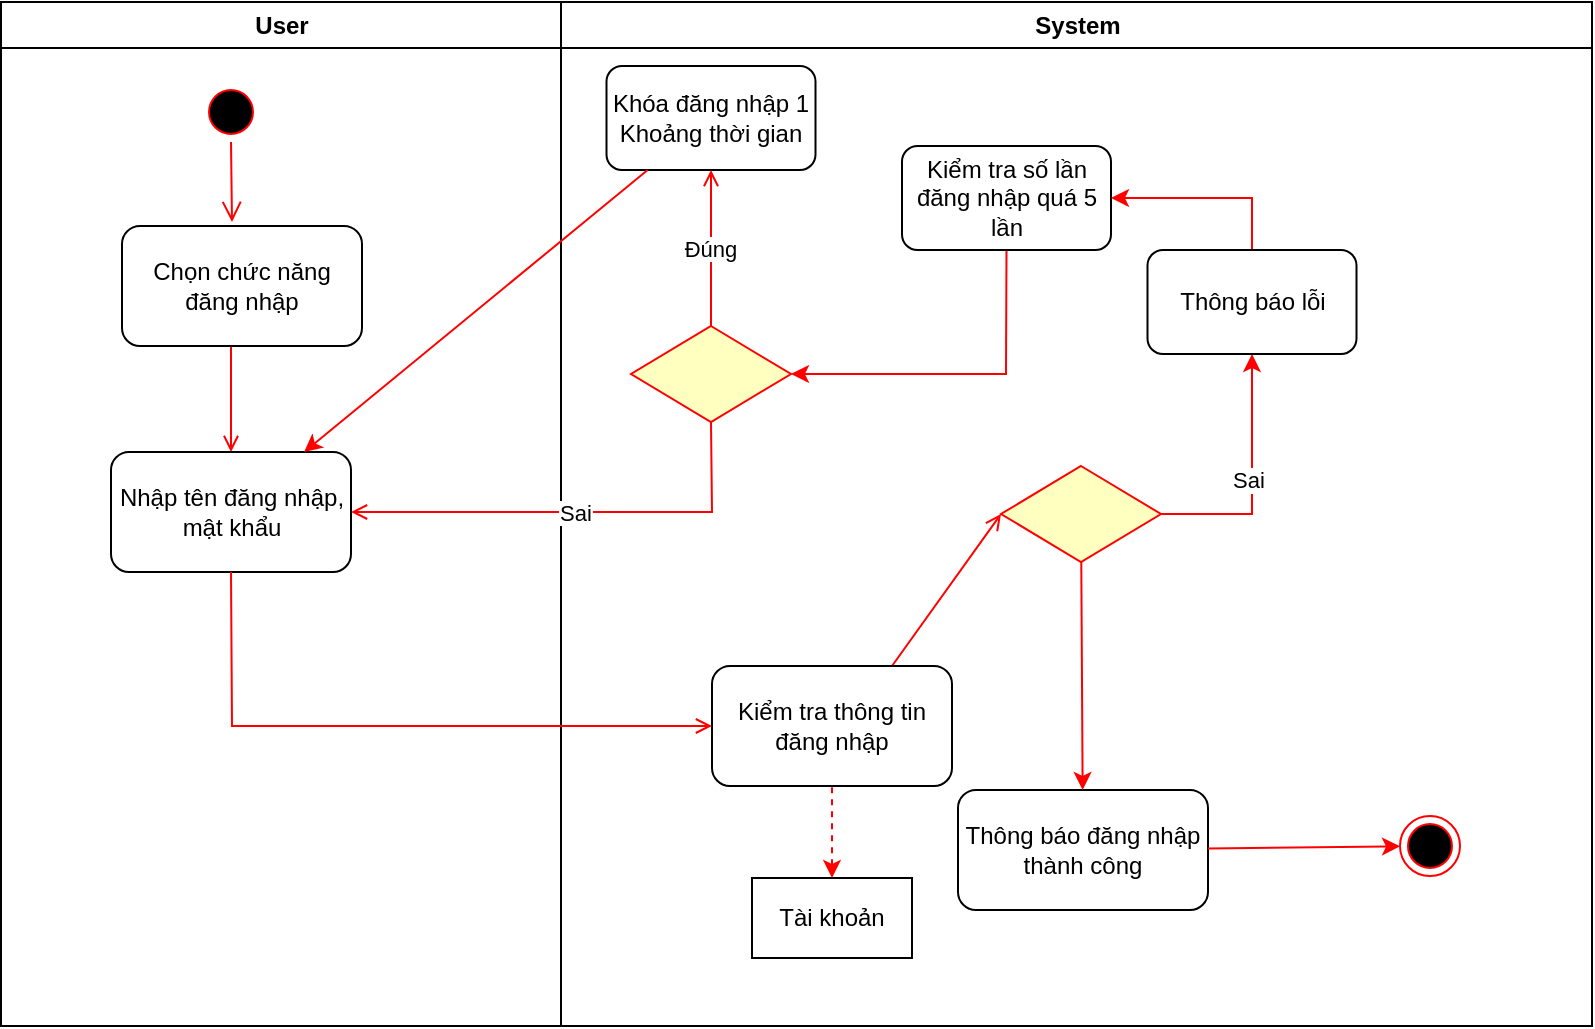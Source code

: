<mxfile version="26.0.4">
  <diagram name="Trang-1" id="LO_E3XcsnhlPlqwB2OKi">
    <mxGraphModel dx="1050" dy="621" grid="1" gridSize="10" guides="1" tooltips="1" connect="1" arrows="1" fold="1" page="1" pageScale="1" pageWidth="850" pageHeight="1100" math="0" shadow="0">
      <root>
        <mxCell id="0" />
        <mxCell id="1" parent="0" />
        <mxCell id="4E6QSzYFeRKYxd3-HQH2-66" value="User" style="swimlane;whiteSpace=wrap;fontStyle=1;swimlaneLine=1;rounded=0;shadow=0;glass=0;startSize=23;" parent="1" vertex="1">
          <mxGeometry x="174.5" y="138" width="280" height="512" as="geometry" />
        </mxCell>
        <mxCell id="4E6QSzYFeRKYxd3-HQH2-67" value="" style="ellipse;shape=startState;fillColor=#000000;strokeColor=#ff0000;" parent="4E6QSzYFeRKYxd3-HQH2-66" vertex="1">
          <mxGeometry x="100" y="40" width="30" height="30" as="geometry" />
        </mxCell>
        <mxCell id="4E6QSzYFeRKYxd3-HQH2-68" value="" style="edgeStyle=elbowEdgeStyle;elbow=horizontal;verticalAlign=bottom;endArrow=open;endSize=8;strokeColor=#FF0000;endFill=1;rounded=0;exitX=0.5;exitY=1;exitDx=0;exitDy=0;" parent="4E6QSzYFeRKYxd3-HQH2-66" source="4E6QSzYFeRKYxd3-HQH2-67" edge="1">
          <mxGeometry x="100" y="40" as="geometry">
            <mxPoint x="115.5" y="110" as="targetPoint" />
            <mxPoint x="145.5" y="92" as="sourcePoint" />
          </mxGeometry>
        </mxCell>
        <mxCell id="4E6QSzYFeRKYxd3-HQH2-69" value="" style="endArrow=open;strokeColor=#FF0000;endFill=1;rounded=0;entryX=0.5;entryY=0;entryDx=0;entryDy=0;" parent="4E6QSzYFeRKYxd3-HQH2-66" target="4E6QSzYFeRKYxd3-HQH2-71" edge="1">
          <mxGeometry relative="1" as="geometry">
            <mxPoint x="115" y="160" as="sourcePoint" />
            <mxPoint x="115" y="220" as="targetPoint" />
          </mxGeometry>
        </mxCell>
        <mxCell id="4E6QSzYFeRKYxd3-HQH2-70" value="Chọn chức năng đăng nhập" style="rounded=1;whiteSpace=wrap;html=1;" parent="4E6QSzYFeRKYxd3-HQH2-66" vertex="1">
          <mxGeometry x="60.5" y="112" width="120" height="60" as="geometry" />
        </mxCell>
        <mxCell id="4E6QSzYFeRKYxd3-HQH2-71" value="Nhập tên đăng nhập, mật khẩu" style="rounded=1;whiteSpace=wrap;html=1;" parent="4E6QSzYFeRKYxd3-HQH2-66" vertex="1">
          <mxGeometry x="55" y="225" width="120" height="60" as="geometry" />
        </mxCell>
        <mxCell id="4E6QSzYFeRKYxd3-HQH2-72" value="System" style="swimlane;whiteSpace=wrap" parent="1" vertex="1">
          <mxGeometry x="454.5" y="138" width="515.5" height="512" as="geometry" />
        </mxCell>
        <mxCell id="4E6QSzYFeRKYxd3-HQH2-73" value="" style="endArrow=open;strokeColor=#FF0000;endFill=1;rounded=0;exitX=0.75;exitY=0;exitDx=0;exitDy=0;entryX=0;entryY=0.5;entryDx=0;entryDy=0;" parent="4E6QSzYFeRKYxd3-HQH2-72" source="4E6QSzYFeRKYxd3-HQH2-82" target="Kgy73GTW713tXL6bE3ox-2" edge="1">
          <mxGeometry relative="1" as="geometry">
            <mxPoint x="130" y="253.148" as="sourcePoint" />
            <mxPoint x="355.5" y="332" as="targetPoint" />
          </mxGeometry>
        </mxCell>
        <mxCell id="4E6QSzYFeRKYxd3-HQH2-77" value="" style="endArrow=classic;html=1;rounded=0;fillColor=#e51400;strokeColor=light-dark(#FF0000,#EDEDED);exitX=0.5;exitY=1;exitDx=0;exitDy=0;entryX=1;entryY=0.5;entryDx=0;entryDy=0;" parent="4E6QSzYFeRKYxd3-HQH2-72" source="4E6QSzYFeRKYxd3-HQH2-78" target="Kgy73GTW713tXL6bE3ox-1" edge="1">
          <mxGeometry width="50" height="50" relative="1" as="geometry">
            <mxPoint x="195.5" y="152" as="sourcePoint" />
            <mxPoint x="122.25" y="182" as="targetPoint" />
            <Array as="points">
              <mxPoint x="222.5" y="186" />
            </Array>
          </mxGeometry>
        </mxCell>
        <mxCell id="4E6QSzYFeRKYxd3-HQH2-78" value="Kiểm tra số lần đăng nhập quá 5 lần" style="rounded=1;whiteSpace=wrap;html=1;" parent="4E6QSzYFeRKYxd3-HQH2-72" vertex="1">
          <mxGeometry x="170.5" y="72" width="104.5" height="52" as="geometry" />
        </mxCell>
        <mxCell id="4E6QSzYFeRKYxd3-HQH2-80" value="" style="endArrow=classic;html=1;rounded=0;exitX=1;exitY=0.5;exitDx=0;exitDy=0;fillColor=#e51400;strokeColor=#FF0000;entryX=0.5;entryY=1;entryDx=0;entryDy=0;" parent="4E6QSzYFeRKYxd3-HQH2-72" source="Kgy73GTW713tXL6bE3ox-2" target="BmStYs4MOVePJFT-Sp3_-5" edge="1">
          <mxGeometry width="50" height="50" relative="1" as="geometry">
            <mxPoint x="295" y="261" as="sourcePoint" />
            <mxPoint x="345.5" y="172" as="targetPoint" />
            <Array as="points">
              <mxPoint x="345.5" y="256" />
            </Array>
          </mxGeometry>
        </mxCell>
        <mxCell id="4E6QSzYFeRKYxd3-HQH2-81" value="Sai" style="edgeLabel;html=1;align=center;verticalAlign=middle;resizable=0;points=[];" parent="4E6QSzYFeRKYxd3-HQH2-80" connectable="0" vertex="1">
          <mxGeometry y="2" relative="1" as="geometry">
            <mxPoint as="offset" />
          </mxGeometry>
        </mxCell>
        <mxCell id="4E6QSzYFeRKYxd3-HQH2-82" value="Kiểm tra thông tin đăng nhập" style="rounded=1;whiteSpace=wrap;html=1;" parent="4E6QSzYFeRKYxd3-HQH2-72" vertex="1">
          <mxGeometry x="75.5" y="332" width="120" height="60" as="geometry" />
        </mxCell>
        <mxCell id="4E6QSzYFeRKYxd3-HQH2-90" value="" style="endArrow=classic;html=1;rounded=0;entryX=1;entryY=0.5;entryDx=0;entryDy=0;fillColor=#e51400;strokeColor=light-dark(#FF0000,#EDEDED);exitX=0.5;exitY=0;exitDx=0;exitDy=0;" parent="4E6QSzYFeRKYxd3-HQH2-72" source="BmStYs4MOVePJFT-Sp3_-5" target="4E6QSzYFeRKYxd3-HQH2-78" edge="1">
          <mxGeometry width="50" height="50" relative="1" as="geometry">
            <mxPoint x="345.5" y="112" as="sourcePoint" />
            <mxPoint x="132" y="162" as="targetPoint" />
            <Array as="points">
              <mxPoint x="345.5" y="98" />
            </Array>
          </mxGeometry>
        </mxCell>
        <mxCell id="4E6QSzYFeRKYxd3-HQH2-91" value="Khóa đăng nhập 1 Khoảng thời gian" style="rounded=1;whiteSpace=wrap;html=1;" parent="4E6QSzYFeRKYxd3-HQH2-72" vertex="1">
          <mxGeometry x="22.75" y="32" width="104.5" height="52" as="geometry" />
        </mxCell>
        <mxCell id="4E6QSzYFeRKYxd3-HQH2-92" value="Đúng" style="endArrow=open;strokeColor=#FF0000;endFill=1;rounded=0;entryX=0.5;entryY=1;entryDx=0;entryDy=0;exitX=0.5;exitY=0;exitDx=0;exitDy=0;" parent="4E6QSzYFeRKYxd3-HQH2-72" source="Kgy73GTW713tXL6bE3ox-1" target="4E6QSzYFeRKYxd3-HQH2-91" edge="1">
          <mxGeometry relative="1" as="geometry">
            <mxPoint x="75" y="142" as="sourcePoint" />
            <mxPoint x="125.5" y="102" as="targetPoint" />
          </mxGeometry>
        </mxCell>
        <mxCell id="4E6QSzYFeRKYxd3-HQH2-94" value="" style="ellipse;shape=endState;fillColor=#000000;strokeColor=#ff0000" parent="4E6QSzYFeRKYxd3-HQH2-72" vertex="1">
          <mxGeometry x="419.5" y="407" width="30" height="30" as="geometry" />
        </mxCell>
        <mxCell id="Kgy73GTW713tXL6bE3ox-1" value="" style="rhombus;fillColor=#ffffc0;strokeColor=#ff0000;" parent="4E6QSzYFeRKYxd3-HQH2-72" vertex="1">
          <mxGeometry x="35" y="162" width="80" height="48" as="geometry" />
        </mxCell>
        <mxCell id="Kgy73GTW713tXL6bE3ox-2" value="" style="rhombus;fillColor=#ffffc0;strokeColor=#ff0000;" parent="4E6QSzYFeRKYxd3-HQH2-72" vertex="1">
          <mxGeometry x="220" y="232" width="80" height="48" as="geometry" />
        </mxCell>
        <mxCell id="4E6QSzYFeRKYxd3-HQH2-83" value="Tài khoản" style="rounded=0;whiteSpace=wrap;html=1;" parent="4E6QSzYFeRKYxd3-HQH2-72" vertex="1">
          <mxGeometry x="95.5" y="438" width="80" height="40" as="geometry" />
        </mxCell>
        <mxCell id="4E6QSzYFeRKYxd3-HQH2-74" value="" style="endArrow=none;strokeColor=#FF0000;endFill=0;rounded=0;dashed=1;startArrow=classic;startFill=1;" parent="4E6QSzYFeRKYxd3-HQH2-72" source="4E6QSzYFeRKYxd3-HQH2-83" target="4E6QSzYFeRKYxd3-HQH2-82" edge="1">
          <mxGeometry relative="1" as="geometry">
            <mxPoint x="85.5" y="282" as="sourcePoint" />
            <mxPoint x="70.799" y="452" as="targetPoint" />
          </mxGeometry>
        </mxCell>
        <mxCell id="BmStYs4MOVePJFT-Sp3_-5" value="Thông báo lỗi" style="rounded=1;whiteSpace=wrap;html=1;" parent="4E6QSzYFeRKYxd3-HQH2-72" vertex="1">
          <mxGeometry x="293.25" y="124" width="104.5" height="52" as="geometry" />
        </mxCell>
        <mxCell id="4E6QSzYFeRKYxd3-HQH2-84" value="Thông báo đăng nhập thành công" style="rounded=1;whiteSpace=wrap;html=1;" parent="4E6QSzYFeRKYxd3-HQH2-72" vertex="1">
          <mxGeometry x="198.5" y="394" width="125" height="60" as="geometry" />
        </mxCell>
        <mxCell id="WHgpYh29uCdQ8igTJkYL-1" value="" style="endArrow=classic;html=1;rounded=0;strokeColor=#FF0000;" parent="4E6QSzYFeRKYxd3-HQH2-72" source="Kgy73GTW713tXL6bE3ox-2" target="4E6QSzYFeRKYxd3-HQH2-84" edge="1">
          <mxGeometry width="50" height="50" relative="1" as="geometry">
            <mxPoint x="265.5" y="352" as="sourcePoint" />
            <mxPoint x="315.5" y="302" as="targetPoint" />
          </mxGeometry>
        </mxCell>
        <mxCell id="WHgpYh29uCdQ8igTJkYL-4" value="" style="endArrow=classic;html=1;rounded=0;strokeColor=light-dark(#ff0000, #ededed);" parent="4E6QSzYFeRKYxd3-HQH2-72" source="4E6QSzYFeRKYxd3-HQH2-84" target="4E6QSzYFeRKYxd3-HQH2-94" edge="1">
          <mxGeometry width="50" height="50" relative="1" as="geometry">
            <mxPoint x="345.5" y="352" as="sourcePoint" />
            <mxPoint x="422.532" y="352" as="targetPoint" />
          </mxGeometry>
        </mxCell>
        <mxCell id="4E6QSzYFeRKYxd3-HQH2-96" value="Sai" style="endArrow=open;strokeColor=#FF0000;endFill=1;rounded=0;entryX=1;entryY=0.5;entryDx=0;entryDy=0;exitX=0.5;exitY=1;exitDx=0;exitDy=0;" parent="1" source="Kgy73GTW713tXL6bE3ox-1" target="4E6QSzYFeRKYxd3-HQH2-71" edge="1">
          <mxGeometry relative="1" as="geometry">
            <mxPoint x="560" y="360" as="sourcePoint" />
            <mxPoint x="490" y="380" as="targetPoint" />
            <Array as="points">
              <mxPoint x="530" y="393" />
            </Array>
          </mxGeometry>
        </mxCell>
        <mxCell id="4E6QSzYFeRKYxd3-HQH2-98" value="" style="endArrow=open;strokeColor=#FF0000;endFill=1;rounded=0;entryX=0;entryY=0.5;entryDx=0;entryDy=0;exitX=0.5;exitY=1;exitDx=0;exitDy=0;" parent="1" source="4E6QSzYFeRKYxd3-HQH2-71" target="4E6QSzYFeRKYxd3-HQH2-82" edge="1">
          <mxGeometry relative="1" as="geometry">
            <mxPoint x="320" y="450" as="sourcePoint" />
            <mxPoint x="289.5" y="463" as="targetPoint" />
            <Array as="points">
              <mxPoint x="290" y="500" />
            </Array>
          </mxGeometry>
        </mxCell>
        <mxCell id="4E6QSzYFeRKYxd3-HQH2-95" value="" style="endArrow=classic;strokeColor=#FF0000;endFill=1;rounded=0;" parent="1" source="4E6QSzYFeRKYxd3-HQH2-91" target="4E6QSzYFeRKYxd3-HQH2-71" edge="1">
          <mxGeometry relative="1" as="geometry">
            <mxPoint x="724.5" y="570" as="sourcePoint" />
            <mxPoint x="890" y="470" as="targetPoint" />
          </mxGeometry>
        </mxCell>
      </root>
    </mxGraphModel>
  </diagram>
</mxfile>
